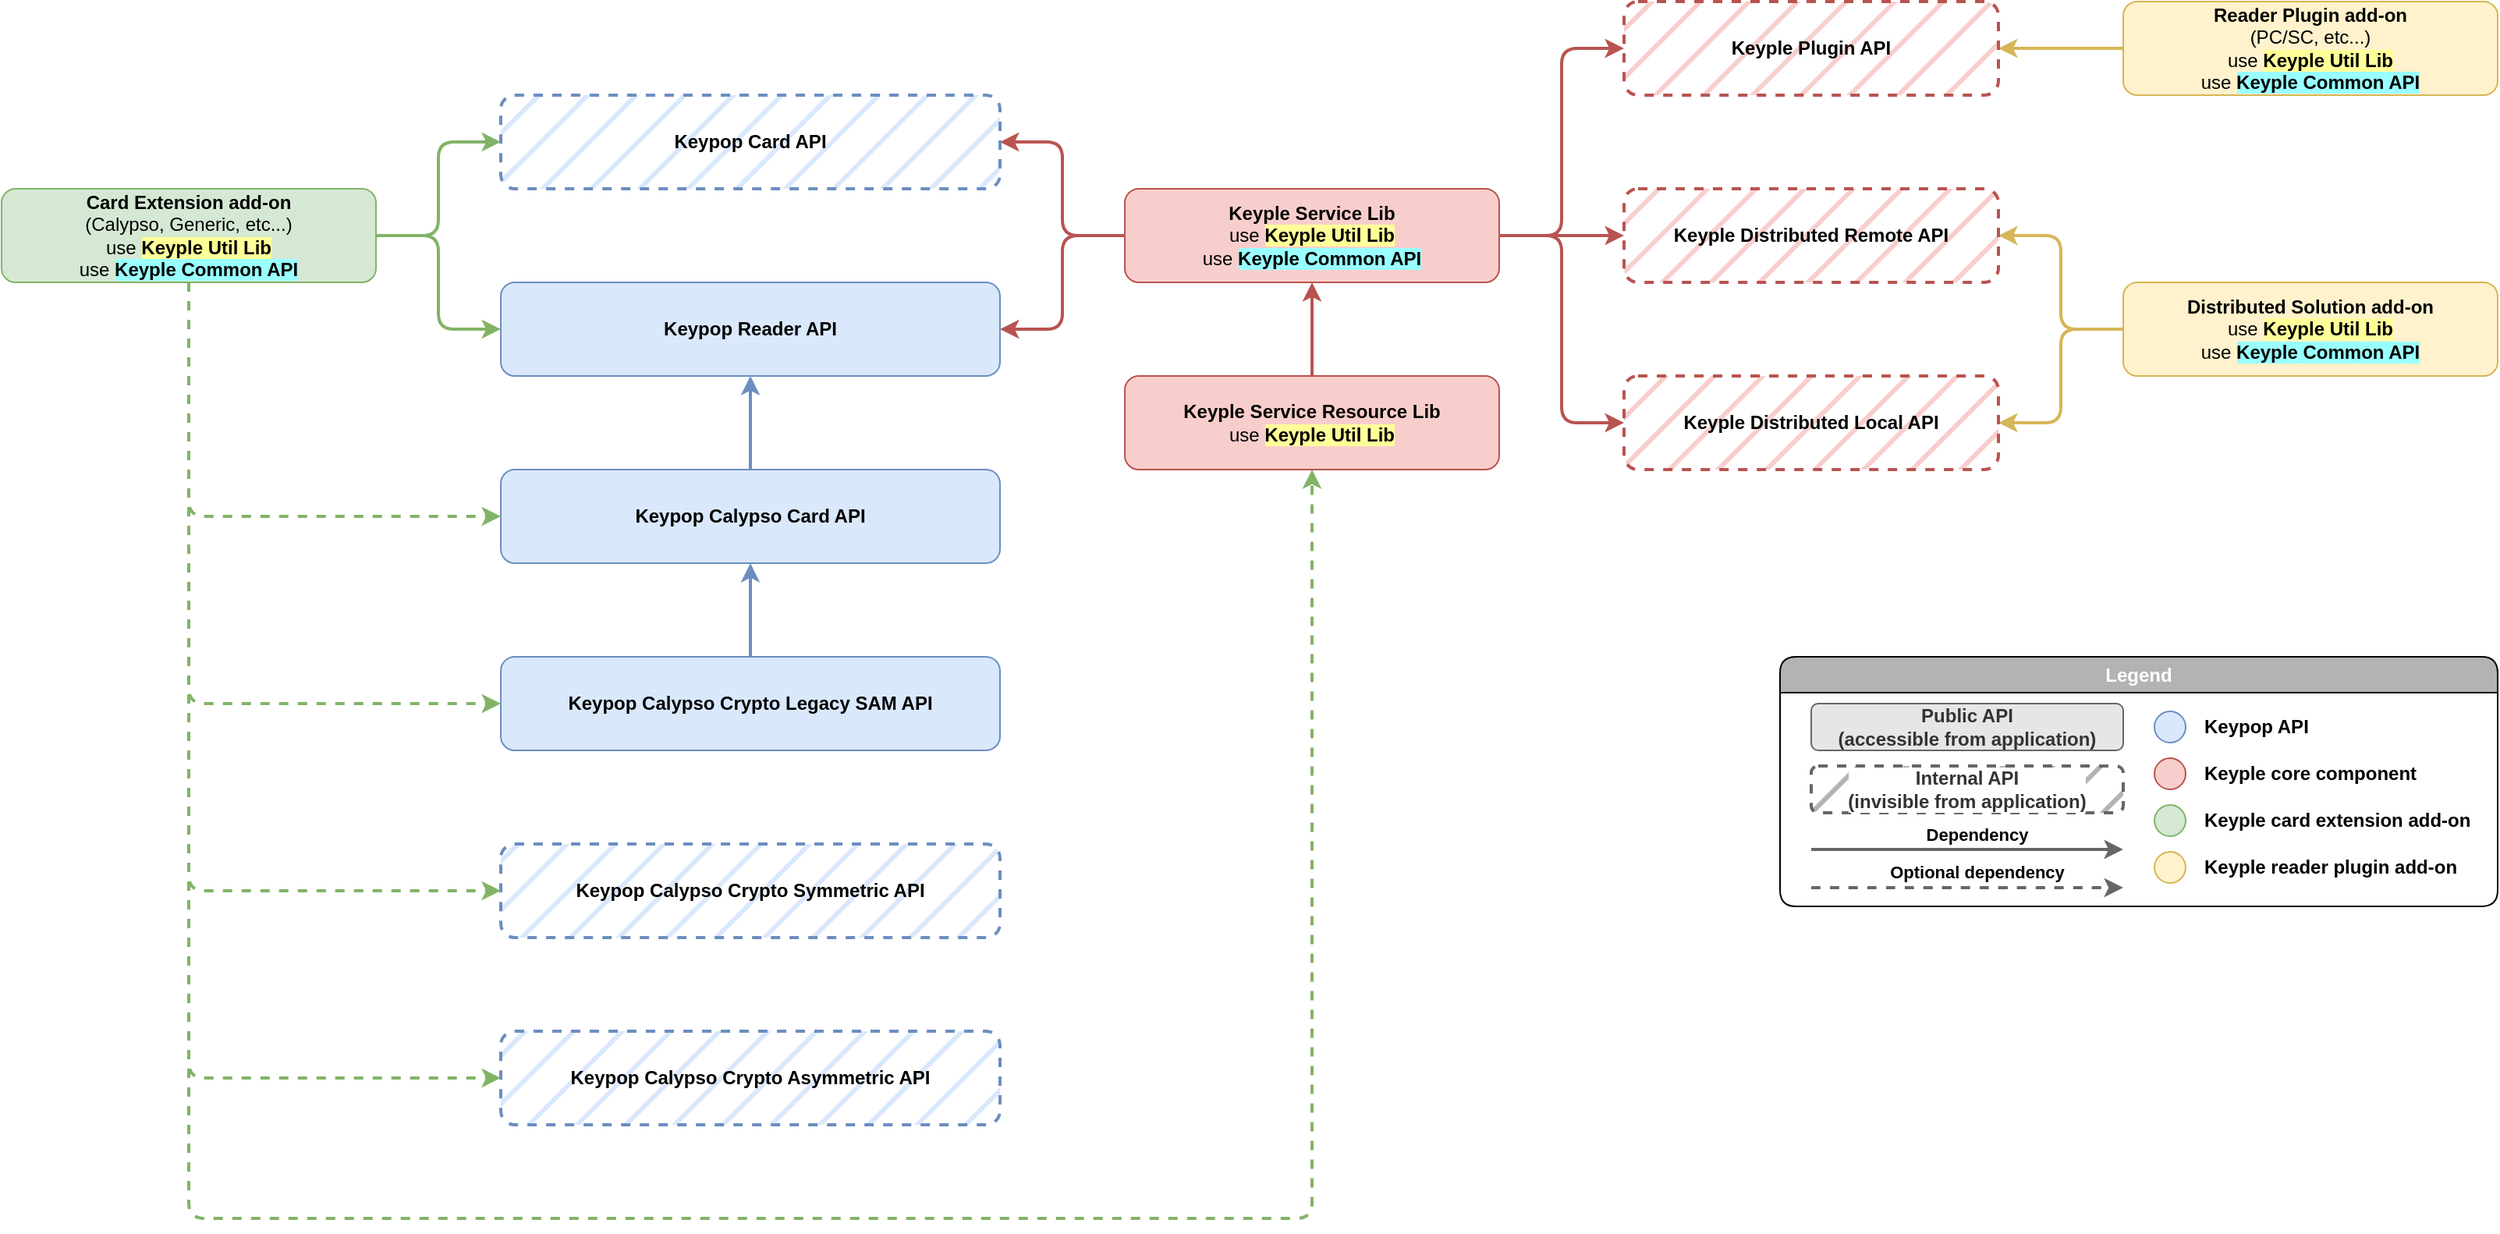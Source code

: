 <mxfile version="20.7.4" type="device"><diagram id="ugRn2NZ_iOeZW2UWXEU1" name="Page-1"><mxGraphModel dx="1050" dy="621" grid="1" gridSize="10" guides="1" tooltips="1" connect="1" arrows="1" fold="1" page="1" pageScale="1" pageWidth="1654" pageHeight="1169" math="0" shadow="0"><root><mxCell id="0"/><mxCell id="1" parent="0"/><mxCell id="V6izYeQOWG8l3TrPsfdA-48" style="edgeStyle=orthogonalEdgeStyle;curved=1;orthogonalLoop=1;jettySize=auto;html=1;exitX=0;exitY=0.5;exitDx=0;exitDy=0;entryX=1;entryY=0.5;entryDx=0;entryDy=0;strokeWidth=2;fillColor=#fff2cc;strokeColor=#d6b656;" parent="1" source="V6izYeQOWG8l3TrPsfdA-14" target="V6izYeQOWG8l3TrPsfdA-12" edge="1"><mxGeometry relative="1" as="geometry"/></mxCell><mxCell id="V6izYeQOWG8l3TrPsfdA-14" value="&lt;b&gt;Reader Plugin add-on&lt;/b&gt;&lt;br&gt;(PC/SC, etc...)&lt;br&gt;use&amp;nbsp;&lt;b style=&quot;border-color: var(--border-color); background-color: rgb(255, 255, 153);&quot;&gt;Keyple Util Lib&lt;/b&gt;&lt;br&gt;use &lt;b style=&quot;background-color: rgb(153, 255, 255);&quot;&gt;Keyple Common API&lt;/b&gt;" style="rounded=1;whiteSpace=wrap;html=1;fillColor=#fff2cc;strokeColor=#d6b656;fontStyle=0" parent="1" vertex="1"><mxGeometry x="1400" y="100" width="240" height="60" as="geometry"/></mxCell><mxCell id="V6izYeQOWG8l3TrPsfdA-40" style="edgeStyle=orthogonalEdgeStyle;orthogonalLoop=1;jettySize=auto;html=1;exitX=0.5;exitY=0;exitDx=0;exitDy=0;entryX=0.5;entryY=1;entryDx=0;entryDy=0;strokeWidth=2;fillColor=#f8cecc;strokeColor=#b85450;curved=1;" parent="1" source="V6izYeQOWG8l3TrPsfdA-29" target="V6izYeQOWG8l3TrPsfdA-28" edge="1"><mxGeometry relative="1" as="geometry"/></mxCell><mxCell id="V6izYeQOWG8l3TrPsfdA-29" value="&lt;b&gt;Keyple Service Resource Lib&lt;/b&gt;&lt;br&gt;use&amp;nbsp;&lt;b style=&quot;border-color: var(--border-color); background-color: rgb(255, 255, 153);&quot;&gt;Keyple Util Lib&lt;/b&gt;" style="rounded=1;whiteSpace=wrap;html=1;fillColor=#f8cecc;strokeColor=#b85450;fontStyle=0;" parent="1" vertex="1"><mxGeometry x="760" y="340" width="240" height="60" as="geometry"/></mxCell><mxCell id="V6izYeQOWG8l3TrPsfdA-44" style="edgeStyle=orthogonalEdgeStyle;orthogonalLoop=1;jettySize=auto;html=1;exitX=1;exitY=0.5;exitDx=0;exitDy=0;entryX=0;entryY=0.5;entryDx=0;entryDy=0;strokeWidth=2;fillColor=#f8cecc;strokeColor=#b85450;rounded=1;" parent="1" source="V6izYeQOWG8l3TrPsfdA-28" target="V6izYeQOWG8l3TrPsfdA-12" edge="1"><mxGeometry relative="1" as="geometry"/></mxCell><mxCell id="V6izYeQOWG8l3TrPsfdA-45" style="edgeStyle=orthogonalEdgeStyle;curved=1;orthogonalLoop=1;jettySize=auto;html=1;exitX=1;exitY=0.5;exitDx=0;exitDy=0;entryX=0;entryY=0.5;entryDx=0;entryDy=0;strokeWidth=2;fillColor=#f8cecc;strokeColor=#b85450;" parent="1" source="V6izYeQOWG8l3TrPsfdA-28" target="V6izYeQOWG8l3TrPsfdA-15" edge="1"><mxGeometry relative="1" as="geometry"/></mxCell><mxCell id="V6izYeQOWG8l3TrPsfdA-46" style="edgeStyle=orthogonalEdgeStyle;orthogonalLoop=1;jettySize=auto;html=1;exitX=1;exitY=0.5;exitDx=0;exitDy=0;entryX=0;entryY=0.5;entryDx=0;entryDy=0;strokeWidth=2;fillColor=#f8cecc;strokeColor=#b85450;rounded=1;" parent="1" source="V6izYeQOWG8l3TrPsfdA-28" target="V6izYeQOWG8l3TrPsfdA-16" edge="1"><mxGeometry relative="1" as="geometry"/></mxCell><mxCell id="P8h1JKQHrEOADxgDFcXR-9" style="edgeStyle=orthogonalEdgeStyle;orthogonalLoop=1;jettySize=auto;html=1;exitX=0;exitY=0.5;exitDx=0;exitDy=0;entryX=1;entryY=0.5;entryDx=0;entryDy=0;strokeWidth=2;fillColor=#f8cecc;strokeColor=#b85450;rounded=1;" parent="1" source="V6izYeQOWG8l3TrPsfdA-28" target="P8h1JKQHrEOADxgDFcXR-5" edge="1"><mxGeometry relative="1" as="geometry"/></mxCell><mxCell id="P8h1JKQHrEOADxgDFcXR-10" style="edgeStyle=orthogonalEdgeStyle;orthogonalLoop=1;jettySize=auto;html=1;exitX=0;exitY=0.5;exitDx=0;exitDy=0;entryX=1;entryY=0.5;entryDx=0;entryDy=0;strokeWidth=2;fillColor=#f8cecc;strokeColor=#b85450;rounded=1;" parent="1" source="V6izYeQOWG8l3TrPsfdA-28" target="P8h1JKQHrEOADxgDFcXR-4" edge="1"><mxGeometry relative="1" as="geometry"/></mxCell><mxCell id="V6izYeQOWG8l3TrPsfdA-28" value="&lt;b&gt;Keyple Service Lib&lt;/b&gt;&lt;br&gt;use&amp;nbsp;&lt;b style=&quot;border-color: var(--border-color); background-color: rgb(255, 255, 153);&quot;&gt;Keyple Util Lib&lt;/b&gt;&lt;br&gt;use &lt;b style=&quot;background-color: rgb(153, 255, 255);&quot;&gt;Keyple Common API&lt;/b&gt;" style="rounded=1;whiteSpace=wrap;html=1;fillColor=#f8cecc;strokeColor=#b85450;fontStyle=0" parent="1" vertex="1"><mxGeometry x="760" y="220" width="240" height="60" as="geometry"/></mxCell><mxCell id="V6izYeQOWG8l3TrPsfdA-49" style="edgeStyle=orthogonalEdgeStyle;orthogonalLoop=1;jettySize=auto;html=1;exitX=0;exitY=0.5;exitDx=0;exitDy=0;entryX=1;entryY=0.5;entryDx=0;entryDy=0;strokeWidth=2;fillColor=#fff2cc;strokeColor=#d6b656;rounded=1;" parent="1" source="V6izYeQOWG8l3TrPsfdA-25" target="V6izYeQOWG8l3TrPsfdA-15" edge="1"><mxGeometry relative="1" as="geometry"/></mxCell><mxCell id="P8h1JKQHrEOADxgDFcXR-1" style="edgeStyle=orthogonalEdgeStyle;orthogonalLoop=1;jettySize=auto;html=1;exitX=0;exitY=0.5;exitDx=0;exitDy=0;entryX=1;entryY=0.5;entryDx=0;entryDy=0;fillColor=#fff2cc;strokeColor=#d6b656;strokeWidth=2;rounded=1;" parent="1" source="V6izYeQOWG8l3TrPsfdA-25" target="V6izYeQOWG8l3TrPsfdA-16" edge="1"><mxGeometry relative="1" as="geometry"/></mxCell><mxCell id="V6izYeQOWG8l3TrPsfdA-25" value="&lt;b&gt;Distributed Solution add-on&lt;/b&gt;&lt;br&gt;use&amp;nbsp;&lt;b style=&quot;border-color: var(--border-color); background-color: rgb(255, 255, 153);&quot;&gt;Keyple Util Lib&lt;/b&gt;&lt;br&gt;use &lt;b style=&quot;background-color: rgb(153, 255, 255);&quot;&gt;Keyple Common API&lt;/b&gt;" style="rounded=1;whiteSpace=wrap;html=1;fillColor=#fff2cc;strokeColor=#d6b656;fontStyle=0" parent="1" vertex="1"><mxGeometry x="1400" y="280" width="240" height="60" as="geometry"/></mxCell><mxCell id="V6izYeQOWG8l3TrPsfdA-12" value="Keyple Plugin API" style="rounded=1;whiteSpace=wrap;html=1;fillColor=#f8cecc;strokeColor=#b85450;fontStyle=1;dashed=1;fillStyle=hatch;glass=0;shadow=0;perimeterSpacing=0;strokeWidth=2;" parent="1" vertex="1"><mxGeometry x="1080" y="100" width="240" height="60" as="geometry"/></mxCell><mxCell id="V6izYeQOWG8l3TrPsfdA-15" value="Keyple Distributed Remote API" style="rounded=1;whiteSpace=wrap;html=1;fillColor=#f8cecc;strokeColor=#b85450;fontStyle=1;dashed=1;strokeWidth=2;fillStyle=hatch;" parent="1" vertex="1"><mxGeometry x="1080" y="220" width="240" height="60" as="geometry"/></mxCell><mxCell id="V6izYeQOWG8l3TrPsfdA-16" value="Keyple Distributed Local API" style="rounded=1;whiteSpace=wrap;html=1;fillColor=#f8cecc;strokeColor=#b85450;fontStyle=1;dashed=1;strokeWidth=2;fillStyle=hatch;" parent="1" vertex="1"><mxGeometry x="1080" y="340" width="240" height="60" as="geometry"/></mxCell><mxCell id="V6izYeQOWG8l3TrPsfdA-68" value="Legend" style="swimlane;whiteSpace=wrap;html=1;shadow=0;glass=0;labelBackgroundColor=#B3B3B3;fillStyle=auto;strokeWidth=1;fillColor=#B3B3B3;gradientColor=none;rounded=1;swimlaneFillColor=none;swimlaneLine=1;fontColor=#FFFFFF;" parent="1" vertex="1"><mxGeometry x="1180" y="520" width="460" height="160" as="geometry"><mxRectangle x="40" y="680" width="80" height="30" as="alternateBounds"/></mxGeometry></mxCell><mxCell id="V6izYeQOWG8l3TrPsfdA-80" value="" style="endArrow=classic;html=1;strokeWidth=2;curved=1;strokeColor=#666666;" parent="V6izYeQOWG8l3TrPsfdA-68" edge="1"><mxGeometry width="50" height="50" relative="1" as="geometry"><mxPoint x="20" y="123.5" as="sourcePoint"/><mxPoint x="220" y="123.5" as="targetPoint"/></mxGeometry></mxCell><mxCell id="V6izYeQOWG8l3TrPsfdA-81" value="&amp;nbsp;Dependency&amp;nbsp;" style="edgeLabel;html=1;align=center;verticalAlign=middle;resizable=0;points=[];fontStyle=1" parent="V6izYeQOWG8l3TrPsfdA-80" vertex="1" connectable="0"><mxGeometry x="-0.095" y="1" relative="1" as="geometry"><mxPoint x="15" y="-9" as="offset"/></mxGeometry></mxCell><mxCell id="P8h1JKQHrEOADxgDFcXR-26" value="Public API&lt;br&gt;(accessible from application)" style="rounded=1;whiteSpace=wrap;html=1;fillColor=#E6E6E6;strokeColor=#666666;fontStyle=1;strokeWidth=1;fillStyle=auto;fontColor=#333333;gradientColor=none;labelBackgroundColor=none;" parent="V6izYeQOWG8l3TrPsfdA-68" vertex="1"><mxGeometry x="20" y="30" width="200" height="30" as="geometry"/></mxCell><mxCell id="P8h1JKQHrEOADxgDFcXR-25" value="Internal API&lt;br&gt;(invisible from application)" style="rounded=1;whiteSpace=wrap;html=1;fillColor=#B3B3B3;strokeColor=#666666;fontStyle=1;strokeWidth=2;fillStyle=hatch;fontColor=#333333;gradientColor=none;dashed=1;labelBackgroundColor=default;" parent="V6izYeQOWG8l3TrPsfdA-68" vertex="1"><mxGeometry x="20" y="70" width="200" height="30" as="geometry"/></mxCell><mxCell id="P8h1JKQHrEOADxgDFcXR-16" value="" style="ellipse;whiteSpace=wrap;html=1;aspect=fixed;fillColor=#dae8fc;strokeColor=#6c8ebf;strokeWidth=1;" parent="V6izYeQOWG8l3TrPsfdA-68" vertex="1"><mxGeometry x="240" y="35" width="20" height="20" as="geometry"/></mxCell><mxCell id="P8h1JKQHrEOADxgDFcXR-18" value="Keypop API" style="text;html=1;strokeColor=none;fillColor=none;align=left;verticalAlign=middle;whiteSpace=wrap;rounded=0;strokeWidth=1;fontStyle=1" parent="V6izYeQOWG8l3TrPsfdA-68" vertex="1"><mxGeometry x="270" y="30" width="180" height="30" as="geometry"/></mxCell><mxCell id="P8h1JKQHrEOADxgDFcXR-19" value="" style="ellipse;whiteSpace=wrap;html=1;aspect=fixed;fillColor=#f8cecc;strokeColor=#b85450;strokeWidth=1;" parent="V6izYeQOWG8l3TrPsfdA-68" vertex="1"><mxGeometry x="240" y="65" width="20" height="20" as="geometry"/></mxCell><mxCell id="P8h1JKQHrEOADxgDFcXR-20" value="Keyple core component" style="text;html=1;strokeColor=none;fillColor=none;align=left;verticalAlign=middle;whiteSpace=wrap;rounded=0;strokeWidth=1;fontStyle=1" parent="V6izYeQOWG8l3TrPsfdA-68" vertex="1"><mxGeometry x="270" y="60" width="180" height="30" as="geometry"/></mxCell><mxCell id="P8h1JKQHrEOADxgDFcXR-21" value="" style="ellipse;whiteSpace=wrap;html=1;aspect=fixed;fillColor=#d5e8d4;strokeColor=#82b366;strokeWidth=1;" parent="V6izYeQOWG8l3TrPsfdA-68" vertex="1"><mxGeometry x="240" y="95" width="20" height="20" as="geometry"/></mxCell><mxCell id="P8h1JKQHrEOADxgDFcXR-22" value="Keyple card extension add-on" style="text;html=1;strokeColor=none;fillColor=none;align=left;verticalAlign=middle;whiteSpace=wrap;rounded=0;strokeWidth=1;fontStyle=1" parent="V6izYeQOWG8l3TrPsfdA-68" vertex="1"><mxGeometry x="270" y="90" width="180" height="30" as="geometry"/></mxCell><mxCell id="P8h1JKQHrEOADxgDFcXR-23" value="" style="ellipse;whiteSpace=wrap;html=1;aspect=fixed;fillColor=#fff2cc;strokeColor=#d6b656;strokeWidth=1;" parent="V6izYeQOWG8l3TrPsfdA-68" vertex="1"><mxGeometry x="240" y="125" width="20" height="20" as="geometry"/></mxCell><mxCell id="P8h1JKQHrEOADxgDFcXR-24" value="Keyple reader plugin add-on" style="text;html=1;strokeColor=none;fillColor=none;align=left;verticalAlign=middle;whiteSpace=wrap;rounded=0;strokeWidth=1;fontStyle=1" parent="V6izYeQOWG8l3TrPsfdA-68" vertex="1"><mxGeometry x="270" y="120" width="180" height="30" as="geometry"/></mxCell><mxCell id="V6izYeQOWG8l3TrPsfdA-82" value="" style="endArrow=classic;html=1;strokeWidth=2;curved=1;dashed=1;strokeColor=#666666;" parent="V6izYeQOWG8l3TrPsfdA-68" edge="1"><mxGeometry width="50" height="50" relative="1" as="geometry"><mxPoint x="20" y="148" as="sourcePoint"/><mxPoint x="220" y="148" as="targetPoint"/></mxGeometry></mxCell><mxCell id="V6izYeQOWG8l3TrPsfdA-83" value="&amp;nbsp;Optional dependency&amp;nbsp;" style="edgeLabel;html=1;align=center;verticalAlign=middle;resizable=0;points=[];fontStyle=1" parent="V6izYeQOWG8l3TrPsfdA-82" vertex="1" connectable="0"><mxGeometry x="-0.095" y="1" relative="1" as="geometry"><mxPoint x="15" y="-9" as="offset"/></mxGeometry></mxCell><mxCell id="P8h1JKQHrEOADxgDFcXR-12" style="edgeStyle=orthogonalEdgeStyle;curved=1;orthogonalLoop=1;jettySize=auto;html=1;exitX=0.5;exitY=0;exitDx=0;exitDy=0;entryX=0.5;entryY=1;entryDx=0;entryDy=0;strokeWidth=2;fillColor=#dae8fc;strokeColor=#6c8ebf;" parent="1" source="P8h1JKQHrEOADxgDFcXR-2" target="P8h1JKQHrEOADxgDFcXR-3" edge="1"><mxGeometry relative="1" as="geometry"/></mxCell><mxCell id="P8h1JKQHrEOADxgDFcXR-2" value="Keypop Calypso Crypto Legacy SAM API" style="rounded=1;whiteSpace=wrap;html=1;fillColor=#dae8fc;strokeColor=#6c8ebf;fontStyle=1" parent="1" vertex="1"><mxGeometry x="360" y="520" width="320" height="60" as="geometry"/></mxCell><mxCell id="P8h1JKQHrEOADxgDFcXR-11" style="edgeStyle=orthogonalEdgeStyle;curved=1;orthogonalLoop=1;jettySize=auto;html=1;exitX=0.5;exitY=0;exitDx=0;exitDy=0;entryX=0.5;entryY=1;entryDx=0;entryDy=0;strokeWidth=2;fillColor=#dae8fc;strokeColor=#6c8ebf;" parent="1" source="P8h1JKQHrEOADxgDFcXR-3" target="P8h1JKQHrEOADxgDFcXR-4" edge="1"><mxGeometry relative="1" as="geometry"/></mxCell><mxCell id="P8h1JKQHrEOADxgDFcXR-3" value="Keypop Calypso Card API" style="rounded=1;whiteSpace=wrap;html=1;fillColor=#dae8fc;strokeColor=#6c8ebf;fontStyle=1" parent="1" vertex="1"><mxGeometry x="360" y="400" width="320" height="60" as="geometry"/></mxCell><mxCell id="P8h1JKQHrEOADxgDFcXR-4" value="Keypop Reader API" style="rounded=1;whiteSpace=wrap;html=1;fillColor=#dae8fc;strokeColor=#6c8ebf;fontStyle=1" parent="1" vertex="1"><mxGeometry x="360" y="280" width="320" height="60" as="geometry"/></mxCell><mxCell id="P8h1JKQHrEOADxgDFcXR-5" value="Keypop Card API" style="rounded=1;whiteSpace=wrap;html=1;fillColor=#dae8fc;strokeColor=#6c8ebf;fontStyle=1;dashed=1;fillStyle=hatch;gradientColor=none;strokeWidth=2;" parent="1" vertex="1"><mxGeometry x="360" y="160" width="320" height="60" as="geometry"/></mxCell><mxCell id="P8h1JKQHrEOADxgDFcXR-7" style="edgeStyle=orthogonalEdgeStyle;orthogonalLoop=1;jettySize=auto;html=1;exitX=1;exitY=0.5;exitDx=0;exitDy=0;entryX=0;entryY=0.5;entryDx=0;entryDy=0;strokeWidth=2;fillColor=#d5e8d4;strokeColor=#82b366;rounded=1;" parent="1" source="P8h1JKQHrEOADxgDFcXR-6" target="P8h1JKQHrEOADxgDFcXR-5" edge="1"><mxGeometry relative="1" as="geometry"/></mxCell><mxCell id="P8h1JKQHrEOADxgDFcXR-8" style="edgeStyle=orthogonalEdgeStyle;orthogonalLoop=1;jettySize=auto;html=1;exitX=1;exitY=0.5;exitDx=0;exitDy=0;entryX=0;entryY=0.5;entryDx=0;entryDy=0;strokeWidth=2;fillColor=#d5e8d4;strokeColor=#82b366;rounded=1;" parent="1" source="P8h1JKQHrEOADxgDFcXR-6" target="P8h1JKQHrEOADxgDFcXR-4" edge="1"><mxGeometry relative="1" as="geometry"/></mxCell><mxCell id="P8h1JKQHrEOADxgDFcXR-13" style="edgeStyle=orthogonalEdgeStyle;orthogonalLoop=1;jettySize=auto;html=1;exitX=0.5;exitY=1;exitDx=0;exitDy=0;entryX=0;entryY=0.5;entryDx=0;entryDy=0;strokeWidth=2;fillColor=#d5e8d4;strokeColor=#82b366;dashed=1;rounded=1;" parent="1" source="P8h1JKQHrEOADxgDFcXR-6" target="P8h1JKQHrEOADxgDFcXR-3" edge="1"><mxGeometry relative="1" as="geometry"/></mxCell><mxCell id="P8h1JKQHrEOADxgDFcXR-14" style="edgeStyle=orthogonalEdgeStyle;orthogonalLoop=1;jettySize=auto;html=1;exitX=0.5;exitY=1;exitDx=0;exitDy=0;entryX=0;entryY=0.5;entryDx=0;entryDy=0;dashed=1;strokeWidth=2;fillColor=#d5e8d4;strokeColor=#82b366;rounded=1;" parent="1" source="P8h1JKQHrEOADxgDFcXR-6" target="P8h1JKQHrEOADxgDFcXR-2" edge="1"><mxGeometry relative="1" as="geometry"/></mxCell><mxCell id="P8h1JKQHrEOADxgDFcXR-15" style="edgeStyle=orthogonalEdgeStyle;orthogonalLoop=1;jettySize=auto;html=1;exitX=0.5;exitY=1;exitDx=0;exitDy=0;entryX=0.5;entryY=1;entryDx=0;entryDy=0;dashed=1;strokeWidth=2;fillColor=#d5e8d4;strokeColor=#82b366;rounded=1;" parent="1" source="P8h1JKQHrEOADxgDFcXR-6" target="V6izYeQOWG8l3TrPsfdA-29" edge="1"><mxGeometry relative="1" as="geometry"><Array as="points"><mxPoint x="160" y="880"/><mxPoint x="880" y="880"/></Array></mxGeometry></mxCell><mxCell id="P8h1JKQHrEOADxgDFcXR-6" value="&lt;b&gt;Card Extension add-on&lt;/b&gt;&lt;br&gt;(Calypso, Generic, etc...)&lt;br&gt;use &lt;b style=&quot;background-color: rgb(255, 255, 153);&quot;&gt;Keyple Util Lib&lt;/b&gt;&lt;br&gt;use &lt;span style=&quot;background-color: rgb(153, 255, 255);&quot;&gt;&lt;b&gt;Keyple Common API&lt;/b&gt;&lt;/span&gt;" style="rounded=1;whiteSpace=wrap;html=1;fillColor=#d5e8d4;strokeColor=#82b366;fontStyle=0" parent="1" vertex="1"><mxGeometry x="40" y="220" width="240" height="60" as="geometry"/></mxCell><mxCell id="tfYiVGzEX6OELmcTEqo9-6" value="Keypop Calypso Crypto Symmetric API" style="rounded=1;whiteSpace=wrap;html=1;fillColor=#dae8fc;strokeColor=#6c8ebf;fontStyle=1;dashed=1;fillStyle=hatch;gradientColor=none;strokeWidth=2;" vertex="1" parent="1"><mxGeometry x="360" y="640" width="320" height="60" as="geometry"/></mxCell><mxCell id="tfYiVGzEX6OELmcTEqo9-7" value="Keypop Calypso Crypto Asymmetric API" style="rounded=1;whiteSpace=wrap;html=1;fillColor=#dae8fc;strokeColor=#6c8ebf;fontStyle=1;dashed=1;fillStyle=hatch;gradientColor=none;strokeWidth=2;" vertex="1" parent="1"><mxGeometry x="360" y="760" width="320" height="60" as="geometry"/></mxCell><mxCell id="tfYiVGzEX6OELmcTEqo9-9" style="edgeStyle=orthogonalEdgeStyle;orthogonalLoop=1;jettySize=auto;html=1;exitX=0.5;exitY=1;exitDx=0;exitDy=0;entryX=0;entryY=0.5;entryDx=0;entryDy=0;dashed=1;strokeWidth=2;fillColor=#d5e8d4;strokeColor=#82b366;rounded=1;" edge="1" parent="1" source="P8h1JKQHrEOADxgDFcXR-6" target="tfYiVGzEX6OELmcTEqo9-6"><mxGeometry relative="1" as="geometry"><mxPoint x="170" y="290" as="sourcePoint"/><mxPoint x="370" y="560" as="targetPoint"/></mxGeometry></mxCell><mxCell id="tfYiVGzEX6OELmcTEqo9-10" style="edgeStyle=orthogonalEdgeStyle;orthogonalLoop=1;jettySize=auto;html=1;exitX=0.5;exitY=1;exitDx=0;exitDy=0;entryX=0;entryY=0.5;entryDx=0;entryDy=0;dashed=1;strokeWidth=2;fillColor=#d5e8d4;strokeColor=#82b366;rounded=1;" edge="1" parent="1" source="P8h1JKQHrEOADxgDFcXR-6" target="tfYiVGzEX6OELmcTEqo9-7"><mxGeometry relative="1" as="geometry"><mxPoint x="180" y="300" as="sourcePoint"/><mxPoint x="380" y="570" as="targetPoint"/></mxGeometry></mxCell></root></mxGraphModel></diagram></mxfile>